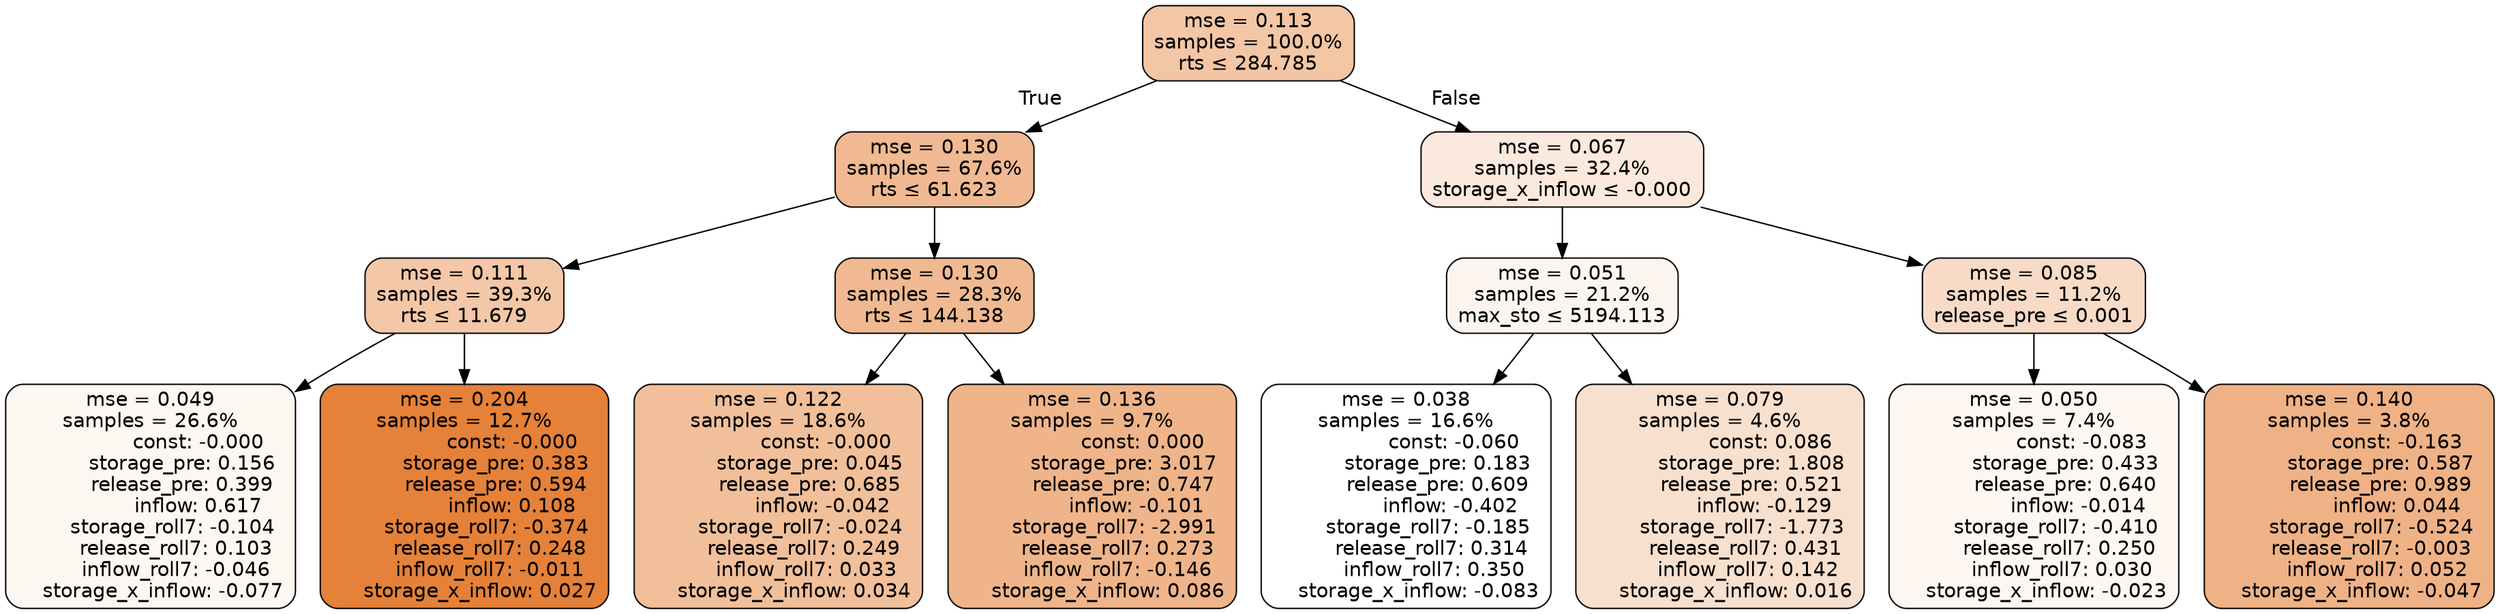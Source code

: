 digraph tree {
bgcolor="transparent"
node [shape=rectangle, style="filled, rounded", color="black", fontname=helvetica] ;
edge [fontname=helvetica] ;
	"0" [label="mse = 0.113
samples = 100.0%
rts &le; 284.785", fillcolor="#f3c6a5"]
	"1" [label="mse = 0.130
samples = 67.6%
rts &le; 61.623", fillcolor="#f0b991"]
	"2" [label="mse = 0.111
samples = 39.3%
rts &le; 11.679", fillcolor="#f3c7a7"]
	"3" [label="mse = 0.049
samples = 26.6%
               const: -0.000
          storage_pre: 0.156
          release_pre: 0.399
               inflow: 0.617
       storage_roll7: -0.104
        release_roll7: 0.103
        inflow_roll7: -0.046
    storage_x_inflow: -0.077", fillcolor="#fdf7f2"]
	"4" [label="mse = 0.204
samples = 12.7%
               const: -0.000
          storage_pre: 0.383
          release_pre: 0.594
               inflow: 0.108
       storage_roll7: -0.374
        release_roll7: 0.248
        inflow_roll7: -0.011
     storage_x_inflow: 0.027", fillcolor="#e58139"]
	"5" [label="mse = 0.130
samples = 28.3%
rts &le; 144.138", fillcolor="#f0b991"]
	"6" [label="mse = 0.122
samples = 18.6%
               const: -0.000
          storage_pre: 0.045
          release_pre: 0.685
              inflow: -0.042
       storage_roll7: -0.024
        release_roll7: 0.249
         inflow_roll7: 0.033
     storage_x_inflow: 0.034", fillcolor="#f1bf9a"]
	"7" [label="mse = 0.136
samples = 9.7%
                const: 0.000
          storage_pre: 3.017
          release_pre: 0.747
              inflow: -0.101
       storage_roll7: -2.991
        release_roll7: 0.273
        inflow_roll7: -0.146
     storage_x_inflow: 0.086", fillcolor="#efb48a"]
	"8" [label="mse = 0.067
samples = 32.4%
storage_x_inflow &le; -0.000", fillcolor="#fae9dc"]
	"9" [label="mse = 0.051
samples = 21.2%
max_sto &le; 5194.113", fillcolor="#fcf5ef"]
	"10" [label="mse = 0.038
samples = 16.6%
               const: -0.060
          storage_pre: 0.183
          release_pre: 0.609
              inflow: -0.402
       storage_roll7: -0.185
        release_roll7: 0.314
         inflow_roll7: 0.350
    storage_x_inflow: -0.083", fillcolor="#ffffff"]
	"11" [label="mse = 0.079
samples = 4.6%
                const: 0.086
          storage_pre: 1.808
          release_pre: 0.521
              inflow: -0.129
       storage_roll7: -1.773
        release_roll7: 0.431
         inflow_roll7: 0.142
     storage_x_inflow: 0.016", fillcolor="#f8e0ce"]
	"12" [label="mse = 0.085
samples = 11.2%
release_pre &le; 0.001", fillcolor="#f7dbc7"]
	"13" [label="mse = 0.050
samples = 7.4%
               const: -0.083
          storage_pre: 0.433
          release_pre: 0.640
              inflow: -0.014
       storage_roll7: -0.410
        release_roll7: 0.250
         inflow_roll7: 0.030
    storage_x_inflow: -0.023", fillcolor="#fdf6f1"]
	"14" [label="mse = 0.140
samples = 3.8%
               const: -0.163
          storage_pre: 0.587
          release_pre: 0.989
               inflow: 0.044
       storage_roll7: -0.524
       release_roll7: -0.003
         inflow_roll7: 0.052
    storage_x_inflow: -0.047", fillcolor="#efb286"]

	"0" -> "1" [labeldistance=2.5, labelangle=45, headlabel="True"]
	"1" -> "2"
	"2" -> "3"
	"2" -> "4"
	"1" -> "5"
	"5" -> "6"
	"5" -> "7"
	"0" -> "8" [labeldistance=2.5, labelangle=-45, headlabel="False"]
	"8" -> "9"
	"9" -> "10"
	"9" -> "11"
	"8" -> "12"
	"12" -> "13"
	"12" -> "14"
}